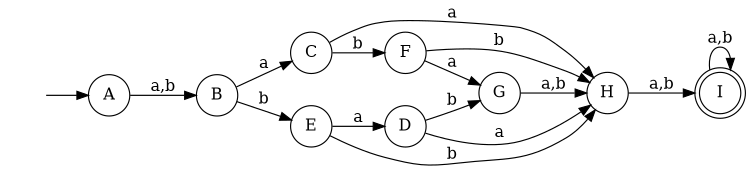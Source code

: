 digraph {
	rankdir=LR;
	margin=0;
	size=5;
	node[shape=circle margin=0]
	I[shape=doublecircle];
	" "[color=white];

	" " -> A;
	A -> B[label="a,b"];
	B -> C[label=a];
	B -> E[label=b];
	C -> H[label=a];
	C -> F[label=b];
	D -> H[label=a];
	D -> G[label=b];
	E -> D[label=a];
	E -> H[label=b];
	F -> G[label=a];
	F -> H[label=b];
	G -> H[label="a,b"];
	H -> I[label="a,b"];
	I -> I[label="a,b"];

}